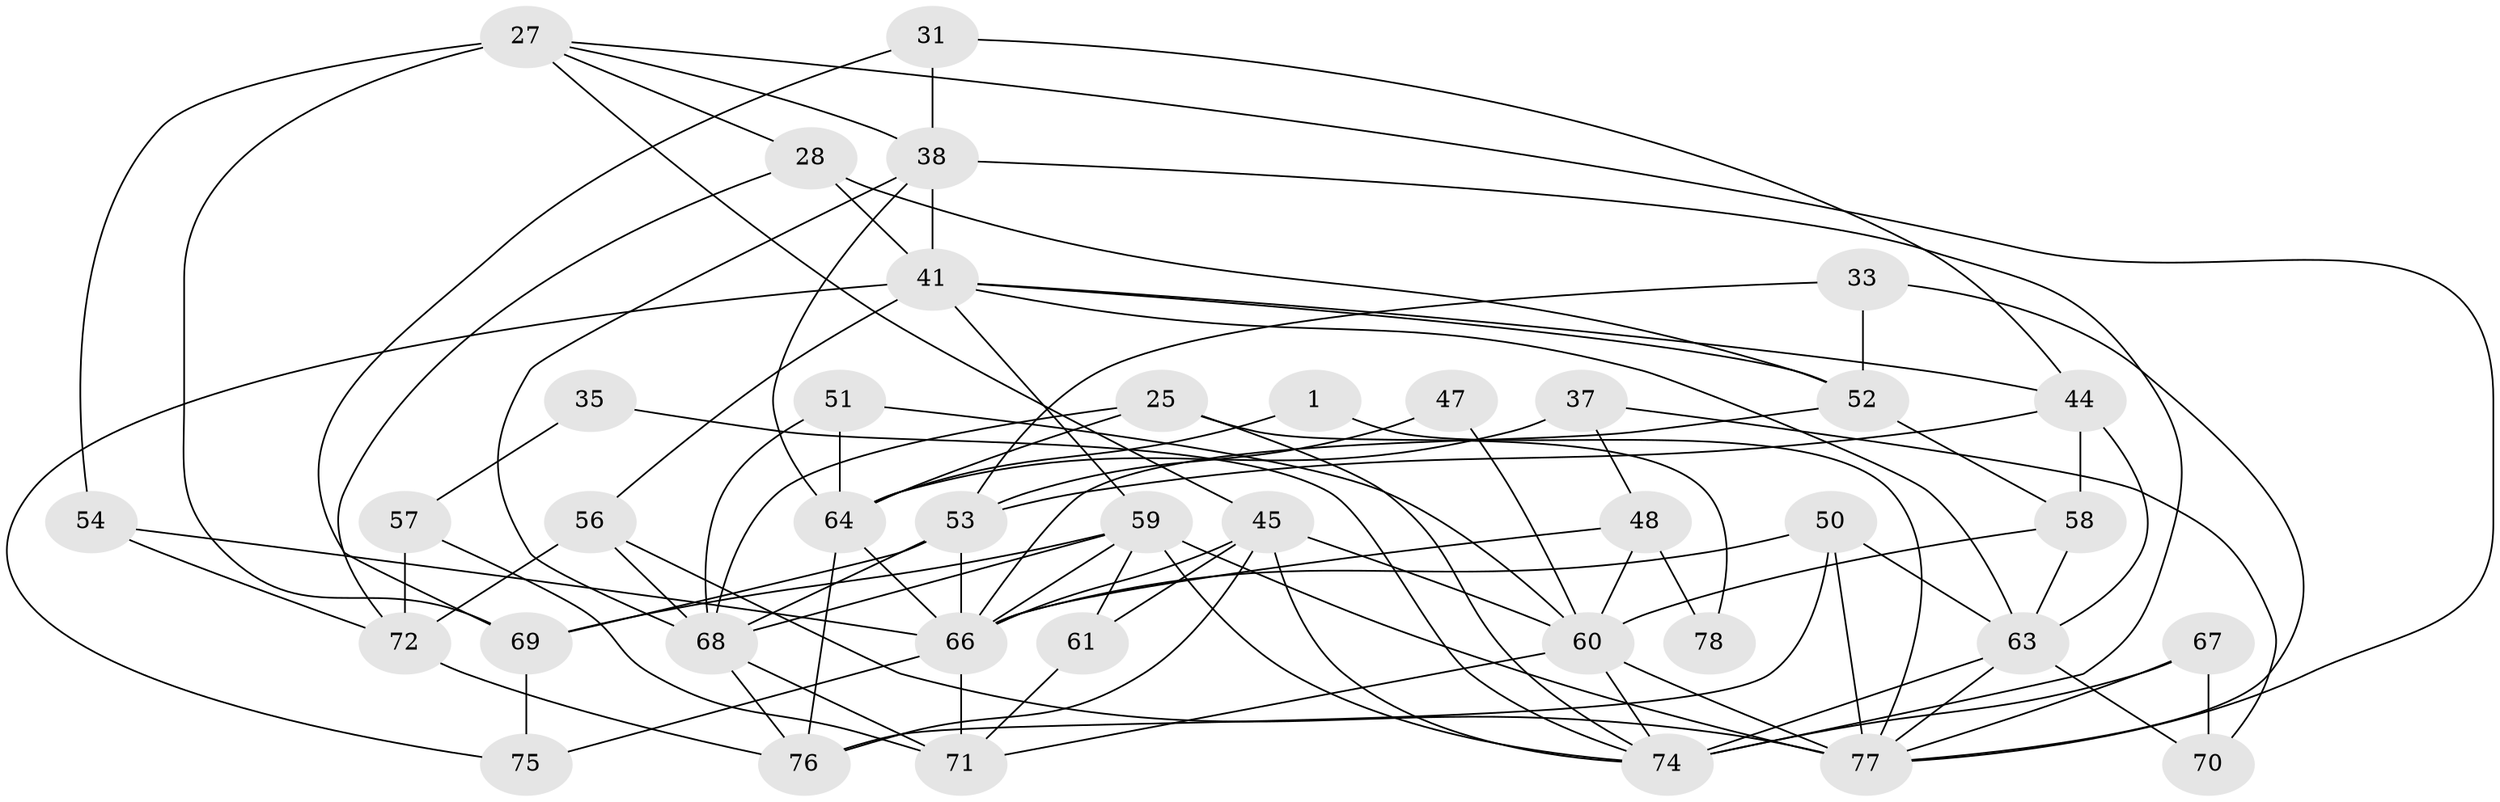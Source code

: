 // original degree distribution, {2: 0.15384615384615385, 3: 0.24358974358974358, 5: 0.1794871794871795, 4: 0.2564102564102564, 7: 0.038461538461538464, 6: 0.1282051282051282}
// Generated by graph-tools (version 1.1) at 2025/52/03/09/25 04:52:19]
// undirected, 39 vertices, 94 edges
graph export_dot {
graph [start="1"]
  node [color=gray90,style=filled];
  1;
  25;
  27 [super="+4+5"];
  28;
  31;
  33;
  35;
  37;
  38 [super="+8+21"];
  41 [super="+2+15"];
  44 [super="+9"];
  45 [super="+30"];
  47;
  48;
  50 [super="+19"];
  51 [super="+11"];
  52 [super="+26"];
  53 [super="+14"];
  54;
  56;
  57 [super="+6"];
  58;
  59 [super="+7+46+23+20"];
  60 [super="+36"];
  61;
  63 [super="+10"];
  64 [super="+12"];
  66 [super="+18+22+32"];
  67 [super="+29+43"];
  68 [super="+55+42"];
  69;
  70;
  71 [super="+17"];
  72;
  74 [super="+65+34"];
  75 [super="+49"];
  76 [super="+73+62"];
  77 [super="+16+40"];
  78;
  1 -- 64;
  1 -- 77;
  25 -- 78;
  25 -- 64;
  25 -- 68;
  25 -- 74;
  27 -- 45 [weight=2];
  27 -- 54;
  27 -- 69;
  27 -- 77;
  27 -- 28;
  27 -- 38;
  28 -- 52 [weight=2];
  28 -- 72;
  28 -- 41;
  31 -- 69;
  31 -- 44;
  31 -- 38;
  33 -- 52;
  33 -- 53;
  33 -- 77;
  35 -- 57;
  35 -- 74;
  37 -- 64 [weight=2];
  37 -- 48;
  37 -- 70;
  38 -- 64;
  38 -- 68 [weight=2];
  38 -- 41 [weight=2];
  38 -- 74 [weight=3];
  41 -- 52;
  41 -- 44;
  41 -- 59;
  41 -- 56;
  41 -- 75;
  41 -- 63;
  44 -- 53;
  44 -- 58;
  44 -- 63;
  45 -- 61;
  45 -- 66;
  45 -- 76 [weight=2];
  45 -- 74;
  45 -- 60;
  47 -- 53;
  47 -- 60;
  48 -- 60;
  48 -- 78;
  48 -- 66;
  50 -- 77;
  50 -- 63 [weight=2];
  50 -- 66;
  50 -- 76;
  51 -- 68;
  51 -- 64;
  51 -- 60;
  52 -- 58;
  52 -- 66;
  53 -- 69 [weight=2];
  53 -- 66 [weight=3];
  53 -- 68;
  54 -- 72;
  54 -- 66;
  56 -- 72;
  56 -- 68 [weight=2];
  56 -- 77 [weight=2];
  57 -- 72 [weight=2];
  57 -- 71;
  58 -- 63;
  58 -- 60;
  59 -- 66 [weight=2];
  59 -- 77 [weight=2];
  59 -- 68 [weight=2];
  59 -- 61;
  59 -- 69;
  59 -- 74;
  60 -- 77;
  60 -- 74 [weight=2];
  60 -- 71;
  61 -- 71;
  63 -- 77;
  63 -- 70;
  63 -- 74;
  64 -- 76 [weight=2];
  64 -- 66;
  66 -- 75;
  66 -- 71;
  67 -- 77;
  67 -- 74 [weight=2];
  67 -- 70;
  68 -- 76 [weight=2];
  68 -- 71;
  69 -- 75;
  72 -- 76;
}
